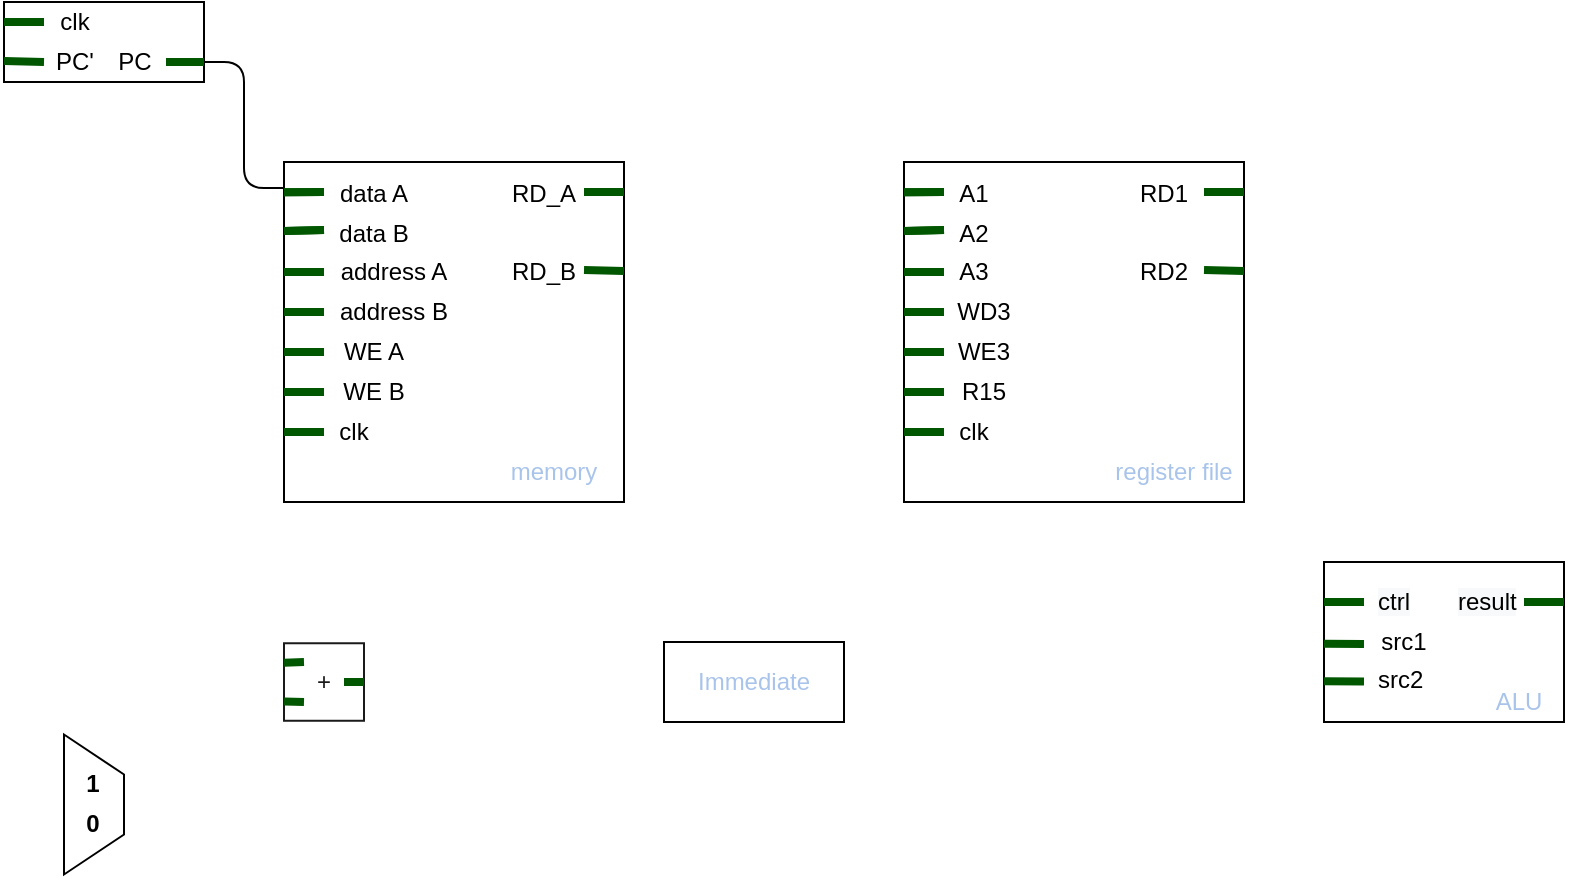 <mxfile version="15.3.1" type="github">
  <diagram name="Page-1" id="099fd60b-425b-db50-ffb0-6b813814b670">
    <mxGraphModel dx="852" dy="397" grid="1" gridSize="10" guides="1" tooltips="1" connect="1" arrows="1" fold="1" page="1" pageScale="1" pageWidth="850" pageHeight="1100" background="#FFFFFF" math="0" shadow="0">
      <root>
        <mxCell id="0" />
        <mxCell id="1" parent="0" />
        <mxCell id="DB4W7_MfknzmHW4euDGk-5" value="" style="whiteSpace=wrap;html=1;aspect=fixed;" parent="1" vertex="1">
          <mxGeometry x="160" y="320" width="170" height="170" as="geometry" />
        </mxCell>
        <mxCell id="DB4W7_MfknzmHW4euDGk-9" value="" style="endArrow=none;html=1;shadow=0;strokeColor=#005700;fillColor=#008A00;strokeWidth=4;" parent="1" edge="1">
          <mxGeometry width="50" height="50" relative="1" as="geometry">
            <mxPoint x="160" y="335.13" as="sourcePoint" />
            <mxPoint x="180" y="335" as="targetPoint" />
          </mxGeometry>
        </mxCell>
        <mxCell id="DB4W7_MfknzmHW4euDGk-11" value="" style="endArrow=none;html=1;shadow=0;strokeColor=#005700;fillColor=#008A00;strokeWidth=4;" parent="1" edge="1">
          <mxGeometry width="50" height="50" relative="1" as="geometry">
            <mxPoint x="160" y="354.5" as="sourcePoint" />
            <mxPoint x="180" y="354" as="targetPoint" />
          </mxGeometry>
        </mxCell>
        <mxCell id="DB4W7_MfknzmHW4euDGk-21" value="" style="endArrow=none;html=1;shadow=0;strokeColor=#005700;fillColor=#008A00;strokeWidth=4;" parent="1" edge="1">
          <mxGeometry width="50" height="50" relative="1" as="geometry">
            <mxPoint x="160" y="335.13" as="sourcePoint" />
            <mxPoint x="180" y="335" as="targetPoint" />
          </mxGeometry>
        </mxCell>
        <mxCell id="DB4W7_MfknzmHW4euDGk-22" value="" style="endArrow=none;html=1;shadow=0;strokeColor=#005700;fillColor=#008A00;strokeWidth=4;" parent="1" edge="1">
          <mxGeometry width="50" height="50" relative="1" as="geometry">
            <mxPoint x="160" y="354.5" as="sourcePoint" />
            <mxPoint x="180" y="354" as="targetPoint" />
          </mxGeometry>
        </mxCell>
        <mxCell id="DB4W7_MfknzmHW4euDGk-23" value="" style="endArrow=none;html=1;shadow=0;strokeColor=#005700;fillColor=#008A00;strokeWidth=4;" parent="1" edge="1">
          <mxGeometry width="50" height="50" relative="1" as="geometry">
            <mxPoint x="160" y="375" as="sourcePoint" />
            <mxPoint x="180" y="375" as="targetPoint" />
          </mxGeometry>
        </mxCell>
        <mxCell id="DB4W7_MfknzmHW4euDGk-24" value="" style="endArrow=none;html=1;shadow=0;strokeColor=#005700;fillColor=#008A00;strokeWidth=4;" parent="1" edge="1">
          <mxGeometry width="50" height="50" relative="1" as="geometry">
            <mxPoint x="160" y="395" as="sourcePoint" />
            <mxPoint x="180" y="395" as="targetPoint" />
          </mxGeometry>
        </mxCell>
        <mxCell id="DB4W7_MfknzmHW4euDGk-25" value="" style="endArrow=none;html=1;shadow=0;strokeColor=#005700;fillColor=#008A00;strokeWidth=4;" parent="1" edge="1">
          <mxGeometry width="50" height="50" relative="1" as="geometry">
            <mxPoint x="160" y="415" as="sourcePoint" />
            <mxPoint x="180" y="415" as="targetPoint" />
          </mxGeometry>
        </mxCell>
        <mxCell id="DB4W7_MfknzmHW4euDGk-26" value="" style="endArrow=none;html=1;shadow=0;strokeColor=#005700;fillColor=#008A00;strokeWidth=4;" parent="1" edge="1">
          <mxGeometry width="50" height="50" relative="1" as="geometry">
            <mxPoint x="160" y="455" as="sourcePoint" />
            <mxPoint x="180" y="455" as="targetPoint" />
          </mxGeometry>
        </mxCell>
        <mxCell id="DB4W7_MfknzmHW4euDGk-28" value="" style="endArrow=none;html=1;shadow=0;strokeColor=#005700;fillColor=#008A00;strokeWidth=4;" parent="1" edge="1">
          <mxGeometry width="50" height="50" relative="1" as="geometry">
            <mxPoint x="160" y="435" as="sourcePoint" />
            <mxPoint x="180" y="435" as="targetPoint" />
          </mxGeometry>
        </mxCell>
        <mxCell id="DB4W7_MfknzmHW4euDGk-29" value="" style="endArrow=none;html=1;shadow=0;strokeColor=#005700;fillColor=#008A00;strokeWidth=4;" parent="1" edge="1">
          <mxGeometry width="50" height="50" relative="1" as="geometry">
            <mxPoint x="310" y="335" as="sourcePoint" />
            <mxPoint x="330" y="335" as="targetPoint" />
          </mxGeometry>
        </mxCell>
        <mxCell id="DB4W7_MfknzmHW4euDGk-30" value="" style="endArrow=none;html=1;shadow=0;strokeColor=#005700;fillColor=#008A00;strokeWidth=4;" parent="1" edge="1">
          <mxGeometry width="50" height="50" relative="1" as="geometry">
            <mxPoint x="310" y="374" as="sourcePoint" />
            <mxPoint x="330" y="374.5" as="targetPoint" />
          </mxGeometry>
        </mxCell>
        <mxCell id="DB4W7_MfknzmHW4euDGk-33" value="" style="rounded=0;whiteSpace=wrap;html=1;" parent="1" vertex="1">
          <mxGeometry x="350" y="560" width="90" height="40" as="geometry" />
        </mxCell>
        <mxCell id="DB4W7_MfknzmHW4euDGk-36" value="" style="rounded=0;whiteSpace=wrap;html=1;" parent="1" vertex="1">
          <mxGeometry x="680" y="520" width="120" height="80" as="geometry" />
        </mxCell>
        <mxCell id="DB4W7_MfknzmHW4euDGk-37" value="" style="endArrow=none;html=1;shadow=0;strokeColor=#005700;fillColor=#008A00;strokeWidth=4;" parent="1" edge="1">
          <mxGeometry width="50" height="50" relative="1" as="geometry">
            <mxPoint x="680" y="540" as="sourcePoint" />
            <mxPoint x="700" y="540" as="targetPoint" />
          </mxGeometry>
        </mxCell>
        <mxCell id="DB4W7_MfknzmHW4euDGk-39" value="" style="endArrow=none;html=1;shadow=0;strokeColor=#005700;fillColor=#008A00;strokeWidth=4;" parent="1" edge="1">
          <mxGeometry width="50" height="50" relative="1" as="geometry">
            <mxPoint x="680" y="560.87" as="sourcePoint" />
            <mxPoint x="700" y="561" as="targetPoint" />
          </mxGeometry>
        </mxCell>
        <mxCell id="DB4W7_MfknzmHW4euDGk-40" value="" style="endArrow=none;html=1;shadow=0;strokeColor=#005700;fillColor=#008A00;strokeWidth=4;" parent="1" edge="1">
          <mxGeometry width="50" height="50" relative="1" as="geometry">
            <mxPoint x="680" y="579.62" as="sourcePoint" />
            <mxPoint x="700" y="579.75" as="targetPoint" />
          </mxGeometry>
        </mxCell>
        <mxCell id="DB4W7_MfknzmHW4euDGk-45" value="" style="endArrow=none;html=1;shadow=0;strokeColor=#005700;fillColor=#008A00;strokeWidth=4;" parent="1" edge="1">
          <mxGeometry width="50" height="50" relative="1" as="geometry">
            <mxPoint x="780" y="540" as="sourcePoint" />
            <mxPoint x="800" y="540" as="targetPoint" />
          </mxGeometry>
        </mxCell>
        <mxCell id="DB4W7_MfknzmHW4euDGk-47" value="" style="shape=trapezoid;perimeter=trapezoidPerimeter;whiteSpace=wrap;html=1;fixedSize=1;rotation=90;" parent="1" vertex="1">
          <mxGeometry x="30" y="626.25" width="70" height="30" as="geometry" />
        </mxCell>
        <mxCell id="DB4W7_MfknzmHW4euDGk-48" value="&lt;b&gt;1&lt;/b&gt;" style="text;html=1;resizable=0;autosize=1;align=center;verticalAlign=middle;points=[];fillColor=none;strokeColor=none;rounded=0;" parent="1" vertex="1">
          <mxGeometry x="54.38" y="621.25" width="20" height="20" as="geometry" />
        </mxCell>
        <mxCell id="DB4W7_MfknzmHW4euDGk-49" value="&lt;b&gt;0&lt;/b&gt;" style="text;html=1;resizable=0;autosize=1;align=center;verticalAlign=middle;points=[];fillColor=none;strokeColor=none;rounded=0;" parent="1" vertex="1">
          <mxGeometry x="54.38" y="641.25" width="20" height="20" as="geometry" />
        </mxCell>
        <mxCell id="DB4W7_MfknzmHW4euDGk-50" value="" style="rounded=0;whiteSpace=wrap;html=1;" parent="1" vertex="1">
          <mxGeometry x="20" y="240" width="100" height="40" as="geometry" />
        </mxCell>
        <mxCell id="DB4W7_MfknzmHW4euDGk-51" value="" style="endArrow=none;html=1;shadow=0;strokeColor=#005700;fillColor=#008A00;strokeWidth=4;" parent="1" edge="1">
          <mxGeometry width="50" height="50" relative="1" as="geometry">
            <mxPoint x="20" y="269.5" as="sourcePoint" />
            <mxPoint x="40" y="270" as="targetPoint" />
          </mxGeometry>
        </mxCell>
        <mxCell id="DB4W7_MfknzmHW4euDGk-52" value="" style="endArrow=none;html=1;shadow=0;strokeColor=#005700;fillColor=#008A00;strokeWidth=4;" parent="1" edge="1">
          <mxGeometry width="50" height="50" relative="1" as="geometry">
            <mxPoint x="101" y="270" as="sourcePoint" />
            <mxPoint x="120" y="270" as="targetPoint" />
          </mxGeometry>
        </mxCell>
        <mxCell id="DB4W7_MfknzmHW4euDGk-53" value="PC&#39;" style="text;html=1;resizable=0;autosize=1;align=center;verticalAlign=middle;points=[];fillColor=none;strokeColor=none;rounded=0;" parent="1" vertex="1">
          <mxGeometry x="40" y="260" width="30" height="20" as="geometry" />
        </mxCell>
        <mxCell id="DB4W7_MfknzmHW4euDGk-54" value="PC" style="text;html=1;resizable=0;autosize=1;align=center;verticalAlign=middle;points=[];fillColor=none;strokeColor=none;rounded=0;" parent="1" vertex="1">
          <mxGeometry x="70" y="260" width="30" height="20" as="geometry" />
        </mxCell>
        <mxCell id="DB4W7_MfknzmHW4euDGk-58" value="" style="endArrow=none;html=1;shadow=0;strokeColor=#005700;fillColor=#008A00;strokeWidth=4;" parent="1" edge="1">
          <mxGeometry width="50" height="50" relative="1" as="geometry">
            <mxPoint x="20" y="250" as="sourcePoint" />
            <mxPoint x="40" y="250" as="targetPoint" />
          </mxGeometry>
        </mxCell>
        <mxCell id="DB4W7_MfknzmHW4euDGk-59" value="&lt;span style=&quot;font-weight: normal&quot;&gt;clk&lt;/span&gt;" style="text;html=1;resizable=0;autosize=1;align=center;verticalAlign=middle;points=[];fillColor=none;strokeColor=none;rounded=0;fontStyle=1" parent="1" vertex="1">
          <mxGeometry x="40" y="240" width="30" height="20" as="geometry" />
        </mxCell>
        <mxCell id="Cc3cPxVElPXbflXO5Y1s-5" value="data A" style="text;html=1;strokeColor=none;fillColor=none;align=center;verticalAlign=middle;whiteSpace=wrap;rounded=0;" vertex="1" parent="1">
          <mxGeometry x="180" y="326.25" width="50" height="20" as="geometry" />
        </mxCell>
        <mxCell id="Cc3cPxVElPXbflXO5Y1s-7" value="data B" style="text;html=1;strokeColor=none;fillColor=none;align=center;verticalAlign=middle;whiteSpace=wrap;rounded=0;" vertex="1" parent="1">
          <mxGeometry x="180" y="346.25" width="50" height="20" as="geometry" />
        </mxCell>
        <mxCell id="Cc3cPxVElPXbflXO5Y1s-8" value="address A" style="text;html=1;strokeColor=none;fillColor=none;align=center;verticalAlign=middle;whiteSpace=wrap;rounded=0;" vertex="1" parent="1">
          <mxGeometry x="180" y="365" width="70" height="20" as="geometry" />
        </mxCell>
        <mxCell id="Cc3cPxVElPXbflXO5Y1s-9" value="address B" style="text;html=1;strokeColor=none;fillColor=none;align=center;verticalAlign=middle;whiteSpace=wrap;rounded=0;" vertex="1" parent="1">
          <mxGeometry x="180" y="385" width="70" height="20" as="geometry" />
        </mxCell>
        <mxCell id="Cc3cPxVElPXbflXO5Y1s-10" value="WE A" style="text;html=1;strokeColor=none;fillColor=none;align=center;verticalAlign=middle;whiteSpace=wrap;rounded=0;" vertex="1" parent="1">
          <mxGeometry x="180" y="405" width="50" height="20" as="geometry" />
        </mxCell>
        <mxCell id="Cc3cPxVElPXbflXO5Y1s-11" value="WE B" style="text;html=1;strokeColor=none;fillColor=none;align=center;verticalAlign=middle;whiteSpace=wrap;rounded=0;" vertex="1" parent="1">
          <mxGeometry x="180" y="425" width="50" height="20" as="geometry" />
        </mxCell>
        <mxCell id="Cc3cPxVElPXbflXO5Y1s-12" value="clk" style="text;html=1;strokeColor=none;fillColor=none;align=center;verticalAlign=middle;whiteSpace=wrap;rounded=0;" vertex="1" parent="1">
          <mxGeometry x="160" y="445" width="70" height="20" as="geometry" />
        </mxCell>
        <mxCell id="Cc3cPxVElPXbflXO5Y1s-13" value="RD_A" style="text;html=1;strokeColor=none;fillColor=none;align=center;verticalAlign=middle;whiteSpace=wrap;rounded=0;" vertex="1" parent="1">
          <mxGeometry x="270" y="326.25" width="40" height="20" as="geometry" />
        </mxCell>
        <mxCell id="Cc3cPxVElPXbflXO5Y1s-14" value="RD_B" style="text;html=1;strokeColor=none;fillColor=none;align=center;verticalAlign=middle;whiteSpace=wrap;rounded=0;" vertex="1" parent="1">
          <mxGeometry x="255" y="365" width="70" height="20" as="geometry" />
        </mxCell>
        <mxCell id="Cc3cPxVElPXbflXO5Y1s-15" value="memory" style="text;html=1;strokeColor=none;fillColor=none;align=center;verticalAlign=middle;whiteSpace=wrap;rounded=0;fontColor=#A9C4EB;" vertex="1" parent="1">
          <mxGeometry x="260" y="465" width="70" height="20" as="geometry" />
        </mxCell>
        <mxCell id="Cc3cPxVElPXbflXO5Y1s-16" value="" style="whiteSpace=wrap;html=1;aspect=fixed;" vertex="1" parent="1">
          <mxGeometry x="470" y="320" width="170" height="170" as="geometry" />
        </mxCell>
        <mxCell id="Cc3cPxVElPXbflXO5Y1s-17" value="" style="endArrow=none;html=1;shadow=0;strokeColor=#005700;fillColor=#008A00;strokeWidth=4;" edge="1" parent="1">
          <mxGeometry width="50" height="50" relative="1" as="geometry">
            <mxPoint x="470" y="335.13" as="sourcePoint" />
            <mxPoint x="490" y="335.0" as="targetPoint" />
          </mxGeometry>
        </mxCell>
        <mxCell id="Cc3cPxVElPXbflXO5Y1s-18" value="" style="endArrow=none;html=1;shadow=0;strokeColor=#005700;fillColor=#008A00;strokeWidth=4;" edge="1" parent="1">
          <mxGeometry width="50" height="50" relative="1" as="geometry">
            <mxPoint x="470" y="354.5" as="sourcePoint" />
            <mxPoint x="490" y="354" as="targetPoint" />
          </mxGeometry>
        </mxCell>
        <mxCell id="Cc3cPxVElPXbflXO5Y1s-19" value="" style="endArrow=none;html=1;shadow=0;strokeColor=#005700;fillColor=#008A00;strokeWidth=4;" edge="1" parent="1">
          <mxGeometry width="50" height="50" relative="1" as="geometry">
            <mxPoint x="470" y="335.13" as="sourcePoint" />
            <mxPoint x="490" y="335.0" as="targetPoint" />
          </mxGeometry>
        </mxCell>
        <mxCell id="Cc3cPxVElPXbflXO5Y1s-20" value="" style="endArrow=none;html=1;shadow=0;strokeColor=#005700;fillColor=#008A00;strokeWidth=4;" edge="1" parent="1">
          <mxGeometry width="50" height="50" relative="1" as="geometry">
            <mxPoint x="470" y="354.5" as="sourcePoint" />
            <mxPoint x="490" y="354" as="targetPoint" />
          </mxGeometry>
        </mxCell>
        <mxCell id="Cc3cPxVElPXbflXO5Y1s-21" value="" style="endArrow=none;html=1;shadow=0;strokeColor=#005700;fillColor=#008A00;strokeWidth=4;" edge="1" parent="1">
          <mxGeometry width="50" height="50" relative="1" as="geometry">
            <mxPoint x="470" y="375.0" as="sourcePoint" />
            <mxPoint x="490" y="375.0" as="targetPoint" />
          </mxGeometry>
        </mxCell>
        <mxCell id="Cc3cPxVElPXbflXO5Y1s-22" value="" style="endArrow=none;html=1;shadow=0;strokeColor=#005700;fillColor=#008A00;strokeWidth=4;" edge="1" parent="1">
          <mxGeometry width="50" height="50" relative="1" as="geometry">
            <mxPoint x="470" y="395.0" as="sourcePoint" />
            <mxPoint x="490" y="395.0" as="targetPoint" />
          </mxGeometry>
        </mxCell>
        <mxCell id="Cc3cPxVElPXbflXO5Y1s-23" value="" style="endArrow=none;html=1;shadow=0;strokeColor=#005700;fillColor=#008A00;strokeWidth=4;" edge="1" parent="1">
          <mxGeometry width="50" height="50" relative="1" as="geometry">
            <mxPoint x="470" y="415" as="sourcePoint" />
            <mxPoint x="490" y="415" as="targetPoint" />
          </mxGeometry>
        </mxCell>
        <mxCell id="Cc3cPxVElPXbflXO5Y1s-24" value="" style="endArrow=none;html=1;shadow=0;strokeColor=#005700;fillColor=#008A00;strokeWidth=4;" edge="1" parent="1">
          <mxGeometry width="50" height="50" relative="1" as="geometry">
            <mxPoint x="470" y="455" as="sourcePoint" />
            <mxPoint x="490" y="455" as="targetPoint" />
          </mxGeometry>
        </mxCell>
        <mxCell id="Cc3cPxVElPXbflXO5Y1s-25" value="" style="endArrow=none;html=1;shadow=0;strokeColor=#005700;fillColor=#008A00;strokeWidth=4;" edge="1" parent="1">
          <mxGeometry width="50" height="50" relative="1" as="geometry">
            <mxPoint x="470" y="435" as="sourcePoint" />
            <mxPoint x="490" y="435" as="targetPoint" />
          </mxGeometry>
        </mxCell>
        <mxCell id="Cc3cPxVElPXbflXO5Y1s-26" value="" style="endArrow=none;html=1;shadow=0;strokeColor=#005700;fillColor=#008A00;strokeWidth=4;" edge="1" parent="1">
          <mxGeometry width="50" height="50" relative="1" as="geometry">
            <mxPoint x="620" y="335.0" as="sourcePoint" />
            <mxPoint x="640" y="335.0" as="targetPoint" />
          </mxGeometry>
        </mxCell>
        <mxCell id="Cc3cPxVElPXbflXO5Y1s-27" value="" style="endArrow=none;html=1;shadow=0;strokeColor=#005700;fillColor=#008A00;strokeWidth=4;" edge="1" parent="1">
          <mxGeometry width="50" height="50" relative="1" as="geometry">
            <mxPoint x="620" y="374" as="sourcePoint" />
            <mxPoint x="640" y="374.5" as="targetPoint" />
          </mxGeometry>
        </mxCell>
        <mxCell id="Cc3cPxVElPXbflXO5Y1s-28" value="A1" style="text;html=1;strokeColor=none;fillColor=none;align=center;verticalAlign=middle;whiteSpace=wrap;rounded=0;" vertex="1" parent="1">
          <mxGeometry x="490" y="326.25" width="30" height="20" as="geometry" />
        </mxCell>
        <mxCell id="Cc3cPxVElPXbflXO5Y1s-29" value="A2" style="text;html=1;strokeColor=none;fillColor=none;align=center;verticalAlign=middle;whiteSpace=wrap;rounded=0;" vertex="1" parent="1">
          <mxGeometry x="490" y="346.25" width="30" height="20" as="geometry" />
        </mxCell>
        <mxCell id="Cc3cPxVElPXbflXO5Y1s-30" value="A3" style="text;html=1;strokeColor=none;fillColor=none;align=center;verticalAlign=middle;whiteSpace=wrap;rounded=0;" vertex="1" parent="1">
          <mxGeometry x="490" y="365" width="30" height="20" as="geometry" />
        </mxCell>
        <mxCell id="Cc3cPxVElPXbflXO5Y1s-31" value="WD3" style="text;html=1;strokeColor=none;fillColor=none;align=center;verticalAlign=middle;whiteSpace=wrap;rounded=0;" vertex="1" parent="1">
          <mxGeometry x="490" y="385" width="40" height="20" as="geometry" />
        </mxCell>
        <mxCell id="Cc3cPxVElPXbflXO5Y1s-32" value="WE3" style="text;html=1;strokeColor=none;fillColor=none;align=center;verticalAlign=middle;whiteSpace=wrap;rounded=0;" vertex="1" parent="1">
          <mxGeometry x="490" y="405" width="40" height="20" as="geometry" />
        </mxCell>
        <mxCell id="Cc3cPxVElPXbflXO5Y1s-33" value="R15" style="text;html=1;strokeColor=none;fillColor=none;align=center;verticalAlign=middle;whiteSpace=wrap;rounded=0;" vertex="1" parent="1">
          <mxGeometry x="490" y="425" width="40" height="20" as="geometry" />
        </mxCell>
        <mxCell id="Cc3cPxVElPXbflXO5Y1s-34" value="clk" style="text;html=1;strokeColor=none;fillColor=none;align=center;verticalAlign=middle;whiteSpace=wrap;rounded=0;" vertex="1" parent="1">
          <mxGeometry x="470" y="445" width="70" height="20" as="geometry" />
        </mxCell>
        <mxCell id="Cc3cPxVElPXbflXO5Y1s-35" value="RD1" style="text;html=1;strokeColor=none;fillColor=none;align=center;verticalAlign=middle;whiteSpace=wrap;rounded=0;" vertex="1" parent="1">
          <mxGeometry x="580" y="326.25" width="40" height="20" as="geometry" />
        </mxCell>
        <mxCell id="Cc3cPxVElPXbflXO5Y1s-36" value="RD2" style="text;html=1;strokeColor=none;fillColor=none;align=center;verticalAlign=middle;whiteSpace=wrap;rounded=0;" vertex="1" parent="1">
          <mxGeometry x="565" y="365" width="70" height="20" as="geometry" />
        </mxCell>
        <mxCell id="Cc3cPxVElPXbflXO5Y1s-37" value="register file" style="text;html=1;strokeColor=none;fillColor=none;align=center;verticalAlign=middle;whiteSpace=wrap;rounded=0;fontColor=#A9C4EB;" vertex="1" parent="1">
          <mxGeometry x="570" y="465" width="70" height="20" as="geometry" />
        </mxCell>
        <mxCell id="Cc3cPxVElPXbflXO5Y1s-38" value="ALU" style="text;html=1;strokeColor=none;fillColor=none;align=center;verticalAlign=middle;whiteSpace=wrap;rounded=0;fontColor=#A9C4EB;" vertex="1" parent="1">
          <mxGeometry x="755" y="580" width="45" height="20" as="geometry" />
        </mxCell>
        <mxCell id="Cc3cPxVElPXbflXO5Y1s-39" value="src1" style="text;html=1;strokeColor=none;fillColor=none;align=center;verticalAlign=middle;whiteSpace=wrap;rounded=0;" vertex="1" parent="1">
          <mxGeometry x="700" y="550" width="40" height="20" as="geometry" />
        </mxCell>
        <mxCell id="Cc3cPxVElPXbflXO5Y1s-41" value="&lt;div style=&quot;text-align: center&quot;&gt;&lt;span&gt;&lt;font color=&quot;#000000&quot; face=&quot;helvetica&quot;&gt;src2&lt;/font&gt;&lt;/span&gt;&lt;/div&gt;" style="text;whiteSpace=wrap;html=1;fontColor=#A9C4EB;" vertex="1" parent="1">
          <mxGeometry x="705" y="565" width="50" height="30" as="geometry" />
        </mxCell>
        <mxCell id="Cc3cPxVElPXbflXO5Y1s-42" value="&lt;span style=&quot;color: rgb(0 , 0 , 0) ; font-family: &amp;#34;helvetica&amp;#34; ; font-size: 12px ; font-style: normal ; font-weight: 400 ; letter-spacing: normal ; text-align: center ; text-indent: 0px ; text-transform: none ; word-spacing: 0px ; background-color: rgb(248 , 249 , 250) ; display: inline ; float: none&quot;&gt;ctrl&lt;/span&gt;" style="text;whiteSpace=wrap;html=1;fontColor=#A9C4EB;" vertex="1" parent="1">
          <mxGeometry x="705" y="526.25" width="50" height="30" as="geometry" />
        </mxCell>
        <mxCell id="Cc3cPxVElPXbflXO5Y1s-43" value="&lt;span style=&quot;color: rgb(0 , 0 , 0) ; font-family: &amp;#34;helvetica&amp;#34; ; font-size: 12px ; font-style: normal ; font-weight: 400 ; letter-spacing: normal ; text-align: center ; text-indent: 0px ; text-transform: none ; word-spacing: 0px ; background-color: rgb(248 , 249 , 250) ; display: inline ; float: none&quot;&gt;result&lt;/span&gt;" style="text;whiteSpace=wrap;html=1;fontColor=#A9C4EB;" vertex="1" parent="1">
          <mxGeometry x="745" y="526.25" width="50" height="30" as="geometry" />
        </mxCell>
        <mxCell id="Cc3cPxVElPXbflXO5Y1s-44" value="Immediate" style="text;html=1;strokeColor=none;fillColor=none;align=center;verticalAlign=middle;whiteSpace=wrap;rounded=0;fontColor=#A9C4EB;" vertex="1" parent="1">
          <mxGeometry x="360" y="570" width="70" height="20" as="geometry" />
        </mxCell>
        <mxCell id="Cc3cPxVElPXbflXO5Y1s-45" value="" style="endArrow=none;html=1;fontColor=#A9C4EB;" edge="1" parent="1">
          <mxGeometry width="50" height="50" relative="1" as="geometry">
            <mxPoint x="160" y="333" as="sourcePoint" />
            <mxPoint x="120" y="270" as="targetPoint" />
            <Array as="points">
              <mxPoint x="140" y="333" />
              <mxPoint x="140" y="270" />
            </Array>
          </mxGeometry>
        </mxCell>
        <mxCell id="Cc3cPxVElPXbflXO5Y1s-46" value="" style="rounded=0;whiteSpace=wrap;html=1;fontColor=#1A1A1A;strokeColor=#1A1A1A;" vertex="1" parent="1">
          <mxGeometry x="160" y="560.63" width="40" height="38.75" as="geometry" />
        </mxCell>
        <mxCell id="Cc3cPxVElPXbflXO5Y1s-47" value="+" style="text;html=1;strokeColor=none;fillColor=none;align=center;verticalAlign=middle;whiteSpace=wrap;rounded=0;fontColor=#1A1A1A;" vertex="1" parent="1">
          <mxGeometry x="170" y="570" width="20" height="20" as="geometry" />
        </mxCell>
        <mxCell id="Cc3cPxVElPXbflXO5Y1s-50" value="" style="endArrow=none;html=1;shadow=0;strokeColor=#005700;fillColor=#008A00;strokeWidth=4;exitX=0;exitY=0.25;exitDx=0;exitDy=0;" edge="1" parent="1" source="Cc3cPxVElPXbflXO5Y1s-46">
          <mxGeometry width="50" height="50" relative="1" as="geometry">
            <mxPoint x="180" y="630" as="sourcePoint" />
            <mxPoint x="170" y="570" as="targetPoint" />
            <Array as="points" />
          </mxGeometry>
        </mxCell>
        <mxCell id="Cc3cPxVElPXbflXO5Y1s-51" value="" style="endArrow=none;html=1;shadow=0;strokeColor=#005700;fillColor=#008A00;strokeWidth=4;exitX=0;exitY=0.75;exitDx=0;exitDy=0;" edge="1" parent="1" source="Cc3cPxVElPXbflXO5Y1s-46">
          <mxGeometry width="50" height="50" relative="1" as="geometry">
            <mxPoint x="170.0" y="580.317" as="sourcePoint" />
            <mxPoint x="170" y="590" as="targetPoint" />
            <Array as="points" />
          </mxGeometry>
        </mxCell>
        <mxCell id="Cc3cPxVElPXbflXO5Y1s-52" value="" style="endArrow=none;html=1;shadow=0;strokeColor=#005700;fillColor=#008A00;strokeWidth=4;exitX=1;exitY=0.5;exitDx=0;exitDy=0;" edge="1" parent="1" source="Cc3cPxVElPXbflXO5Y1s-47">
          <mxGeometry width="50" height="50" relative="1" as="geometry">
            <mxPoint x="180.0" y="590.317" as="sourcePoint" />
            <mxPoint x="200" y="580" as="targetPoint" />
            <Array as="points">
              <mxPoint x="200" y="580" />
            </Array>
          </mxGeometry>
        </mxCell>
      </root>
    </mxGraphModel>
  </diagram>
</mxfile>
